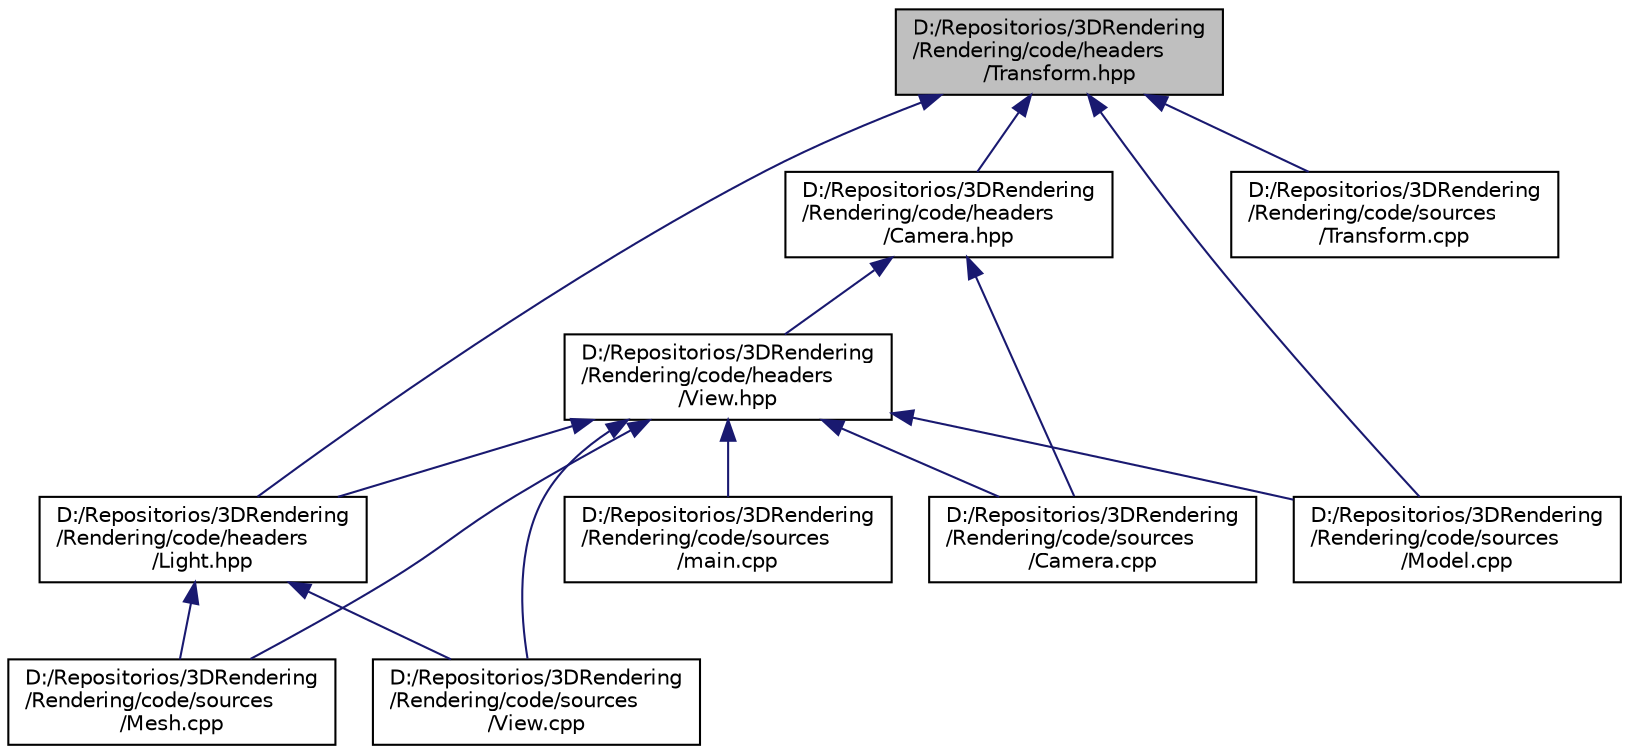 digraph "D:/Repositorios/3DRendering/Rendering/code/headers/Transform.hpp"
{
 // LATEX_PDF_SIZE
  edge [fontname="Helvetica",fontsize="10",labelfontname="Helvetica",labelfontsize="10"];
  node [fontname="Helvetica",fontsize="10",shape=record];
  Node1 [label="D:/Repositorios/3DRendering\l/Rendering/code/headers\l/Transform.hpp",height=0.2,width=0.4,color="black", fillcolor="grey75", style="filled", fontcolor="black",tooltip=" "];
  Node1 -> Node2 [dir="back",color="midnightblue",fontsize="10",style="solid",fontname="Helvetica"];
  Node2 [label="D:/Repositorios/3DRendering\l/Rendering/code/headers\l/Camera.hpp",height=0.2,width=0.4,color="black", fillcolor="white", style="filled",URL="$_camera_8hpp.html",tooltip=" "];
  Node2 -> Node3 [dir="back",color="midnightblue",fontsize="10",style="solid",fontname="Helvetica"];
  Node3 [label="D:/Repositorios/3DRendering\l/Rendering/code/headers\l/View.hpp",height=0.2,width=0.4,color="black", fillcolor="white", style="filled",URL="$_view_8hpp.html",tooltip=" "];
  Node3 -> Node4 [dir="back",color="midnightblue",fontsize="10",style="solid",fontname="Helvetica"];
  Node4 [label="D:/Repositorios/3DRendering\l/Rendering/code/headers\l/Light.hpp",height=0.2,width=0.4,color="black", fillcolor="white", style="filled",URL="$_light_8hpp.html",tooltip=" "];
  Node4 -> Node5 [dir="back",color="midnightblue",fontsize="10",style="solid",fontname="Helvetica"];
  Node5 [label="D:/Repositorios/3DRendering\l/Rendering/code/sources\l/Mesh.cpp",height=0.2,width=0.4,color="black", fillcolor="white", style="filled",URL="$_mesh_8cpp.html",tooltip=" "];
  Node4 -> Node6 [dir="back",color="midnightblue",fontsize="10",style="solid",fontname="Helvetica"];
  Node6 [label="D:/Repositorios/3DRendering\l/Rendering/code/sources\l/View.cpp",height=0.2,width=0.4,color="black", fillcolor="white", style="filled",URL="$_view_8cpp.html",tooltip=" "];
  Node3 -> Node7 [dir="back",color="midnightblue",fontsize="10",style="solid",fontname="Helvetica"];
  Node7 [label="D:/Repositorios/3DRendering\l/Rendering/code/sources\l/Camera.cpp",height=0.2,width=0.4,color="black", fillcolor="white", style="filled",URL="$_camera_8cpp.html",tooltip=" "];
  Node3 -> Node8 [dir="back",color="midnightblue",fontsize="10",style="solid",fontname="Helvetica"];
  Node8 [label="D:/Repositorios/3DRendering\l/Rendering/code/sources\l/main.cpp",height=0.2,width=0.4,color="black", fillcolor="white", style="filled",URL="$main_8cpp.html",tooltip=" "];
  Node3 -> Node5 [dir="back",color="midnightblue",fontsize="10",style="solid",fontname="Helvetica"];
  Node3 -> Node9 [dir="back",color="midnightblue",fontsize="10",style="solid",fontname="Helvetica"];
  Node9 [label="D:/Repositorios/3DRendering\l/Rendering/code/sources\l/Model.cpp",height=0.2,width=0.4,color="black", fillcolor="white", style="filled",URL="$_model_8cpp.html",tooltip=" "];
  Node3 -> Node6 [dir="back",color="midnightblue",fontsize="10",style="solid",fontname="Helvetica"];
  Node2 -> Node7 [dir="back",color="midnightblue",fontsize="10",style="solid",fontname="Helvetica"];
  Node1 -> Node4 [dir="back",color="midnightblue",fontsize="10",style="solid",fontname="Helvetica"];
  Node1 -> Node9 [dir="back",color="midnightblue",fontsize="10",style="solid",fontname="Helvetica"];
  Node1 -> Node10 [dir="back",color="midnightblue",fontsize="10",style="solid",fontname="Helvetica"];
  Node10 [label="D:/Repositorios/3DRendering\l/Rendering/code/sources\l/Transform.cpp",height=0.2,width=0.4,color="black", fillcolor="white", style="filled",URL="$_transform_8cpp.html",tooltip=" "];
}
